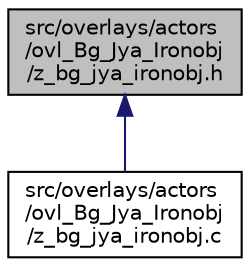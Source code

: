 digraph "src/overlays/actors/ovl_Bg_Jya_Ironobj/z_bg_jya_ironobj.h"
{
 // LATEX_PDF_SIZE
  edge [fontname="Helvetica",fontsize="10",labelfontname="Helvetica",labelfontsize="10"];
  node [fontname="Helvetica",fontsize="10",shape=record];
  Node1 [label="src/overlays/actors\l/ovl_Bg_Jya_Ironobj\l/z_bg_jya_ironobj.h",height=0.2,width=0.4,color="black", fillcolor="grey75", style="filled", fontcolor="black",tooltip=" "];
  Node1 -> Node2 [dir="back",color="midnightblue",fontsize="10",style="solid",fontname="Helvetica"];
  Node2 [label="src/overlays/actors\l/ovl_Bg_Jya_Ironobj\l/z_bg_jya_ironobj.c",height=0.2,width=0.4,color="black", fillcolor="white", style="filled",URL="$de/d6d/z__bg__jya__ironobj_8c.html",tooltip=" "];
}
